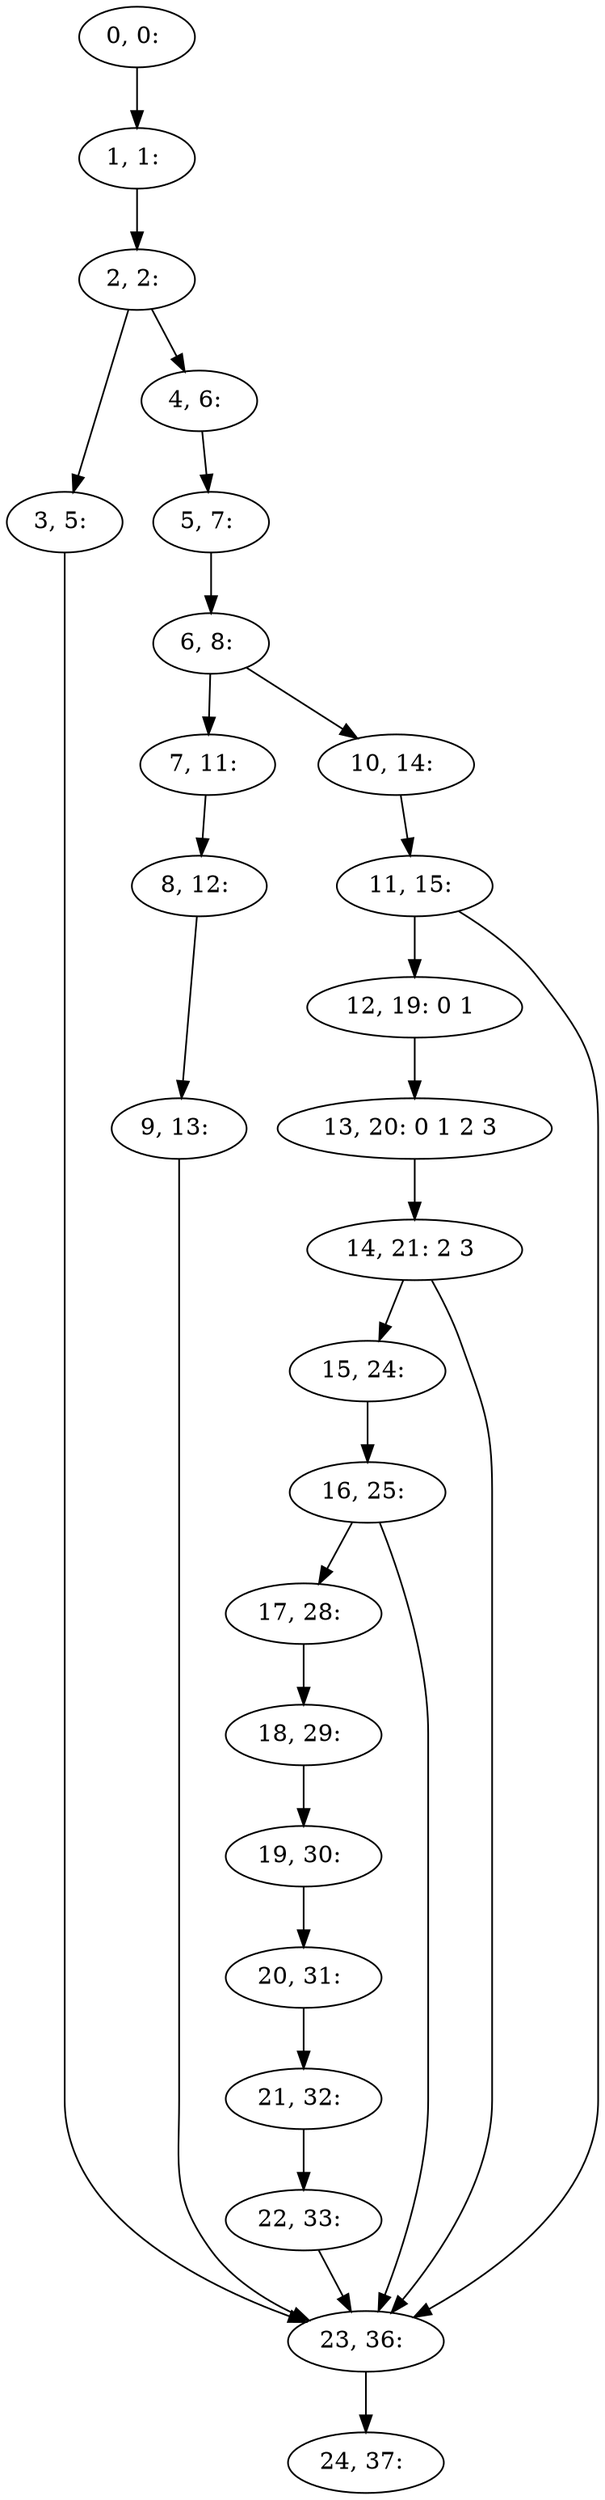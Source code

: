 digraph G {
0[label="0, 0: "];
1[label="1, 1: "];
2[label="2, 2: "];
3[label="3, 5: "];
4[label="4, 6: "];
5[label="5, 7: "];
6[label="6, 8: "];
7[label="7, 11: "];
8[label="8, 12: "];
9[label="9, 13: "];
10[label="10, 14: "];
11[label="11, 15: "];
12[label="12, 19: 0 1 "];
13[label="13, 20: 0 1 2 3 "];
14[label="14, 21: 2 3 "];
15[label="15, 24: "];
16[label="16, 25: "];
17[label="17, 28: "];
18[label="18, 29: "];
19[label="19, 30: "];
20[label="20, 31: "];
21[label="21, 32: "];
22[label="22, 33: "];
23[label="23, 36: "];
24[label="24, 37: "];
0->1 ;
1->2 ;
2->3 ;
2->4 ;
3->23 ;
4->5 ;
5->6 ;
6->7 ;
6->10 ;
7->8 ;
8->9 ;
9->23 ;
10->11 ;
11->12 ;
11->23 ;
12->13 ;
13->14 ;
14->15 ;
14->23 ;
15->16 ;
16->17 ;
16->23 ;
17->18 ;
18->19 ;
19->20 ;
20->21 ;
21->22 ;
22->23 ;
23->24 ;
}
